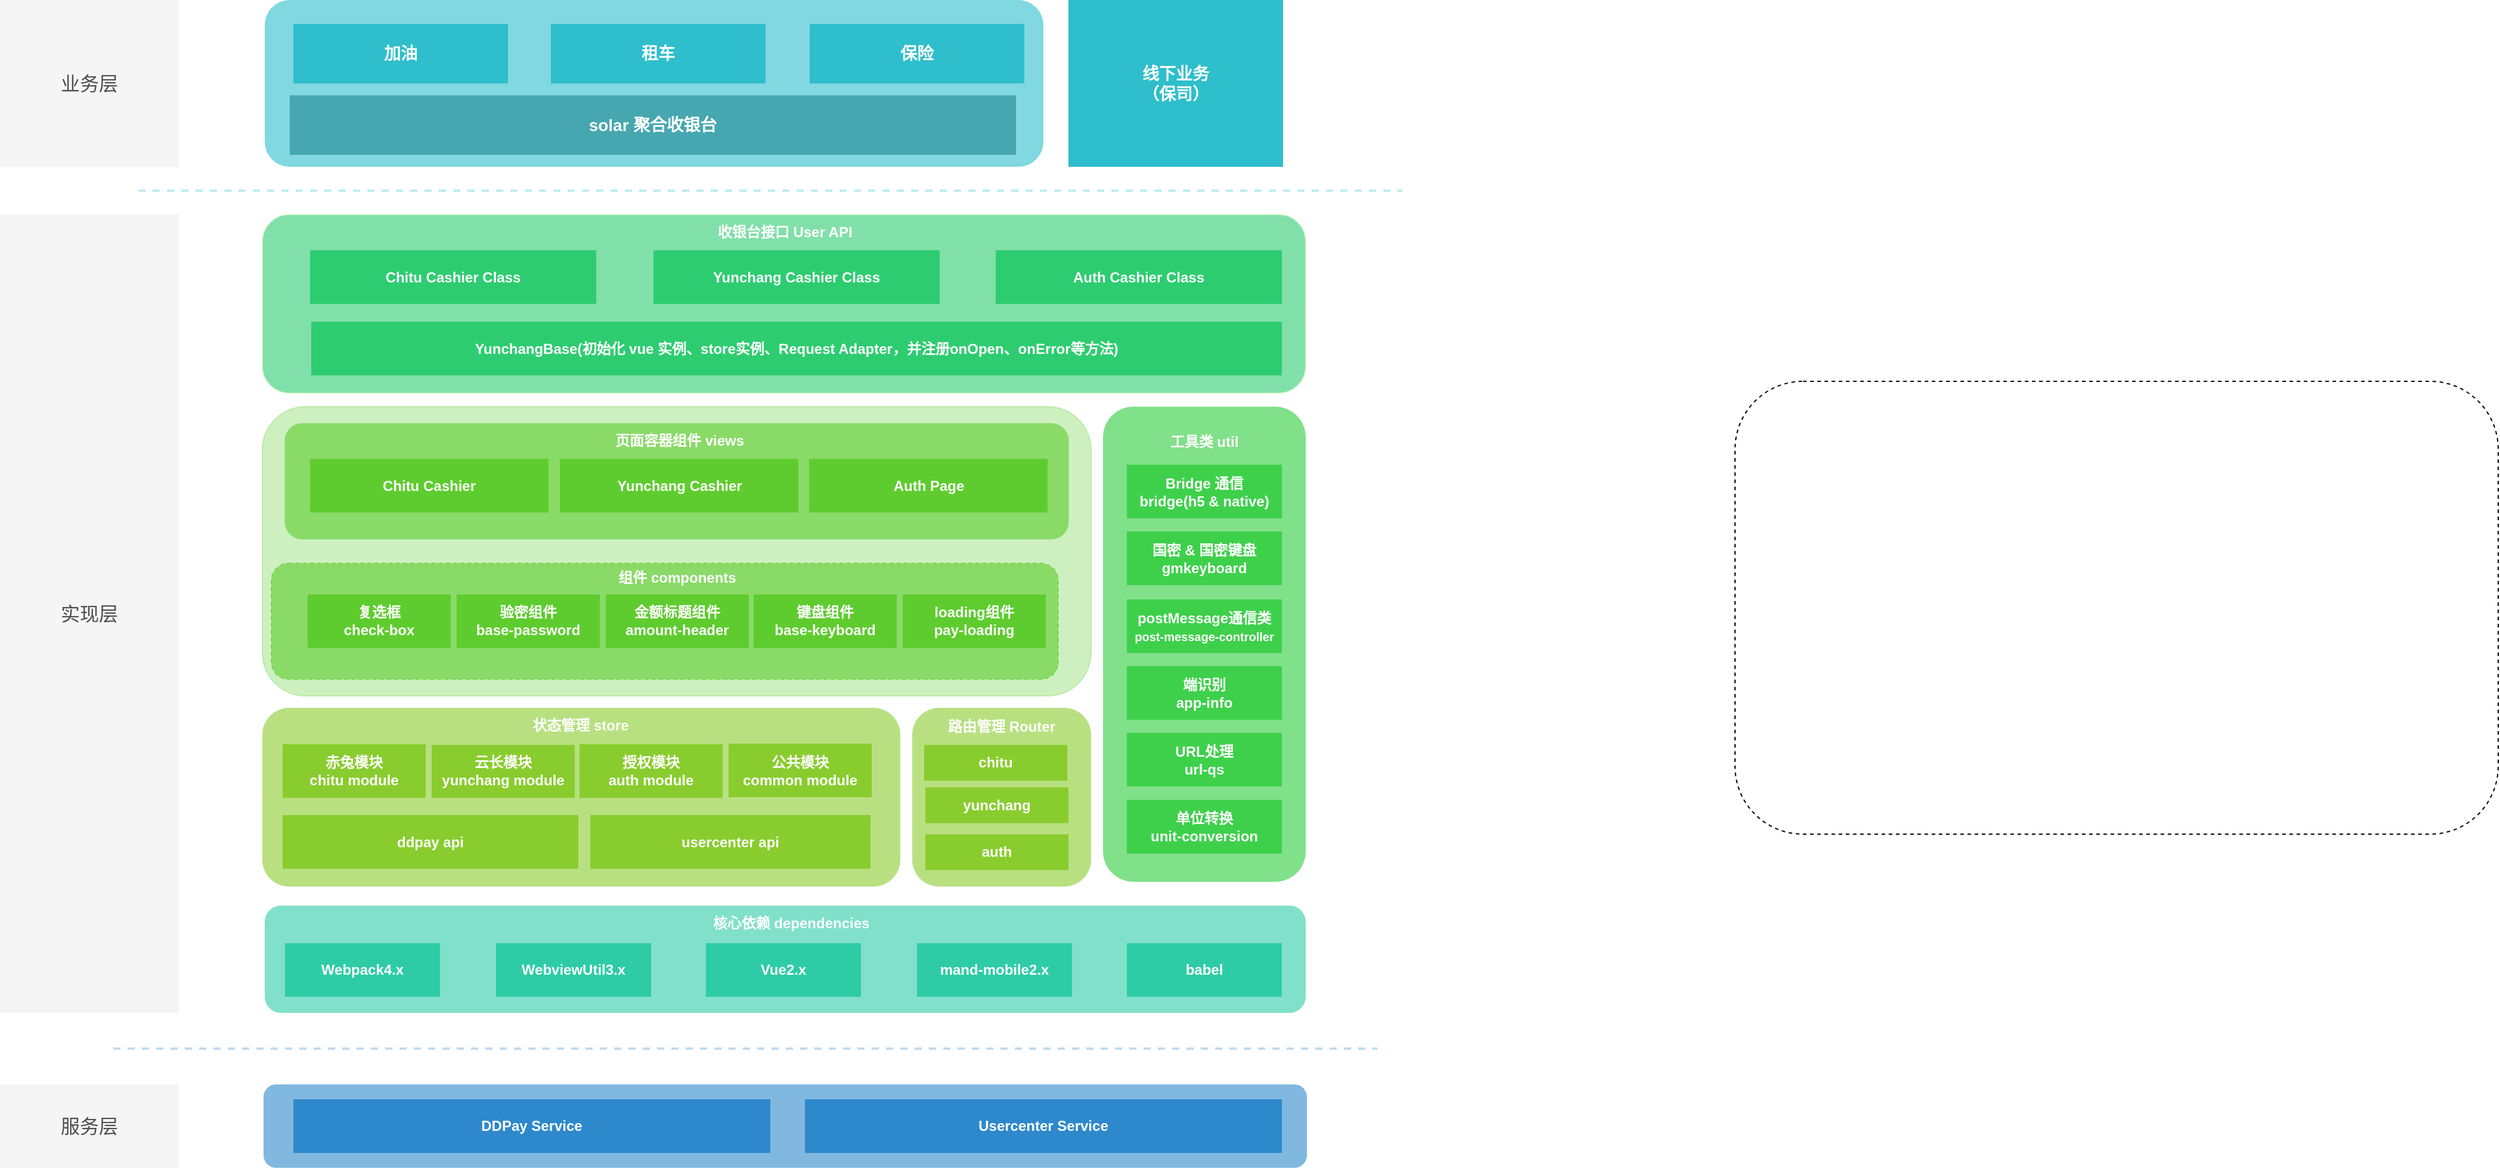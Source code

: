 <mxfile version="22.1.7" type="github">
  <diagram name="第 1 页" id="GGUch8PBxxLQfr5ORZUA">
    <mxGraphModel dx="1434" dy="786" grid="1" gridSize="10" guides="1" tooltips="1" connect="1" arrows="1" fold="1" page="1" pageScale="1" pageWidth="827" pageHeight="1169" math="0" shadow="0">
      <root>
        <mxCell id="0" />
        <mxCell id="1" parent="0" />
        <mxCell id="tyBWiqdXj7CT22cmNioW-110" value="" style="rounded=1;whiteSpace=wrap;html=1;fillColor=#2ebecc;dashed=1;labelBackgroundColor=none;strokeColor=none;opacity=60;" vertex="1" parent="1">
          <mxGeometry x="287" y="100" width="653" height="140" as="geometry" />
        </mxCell>
        <mxCell id="tyBWiqdXj7CT22cmNioW-52" value="" style="rounded=1;whiteSpace=wrap;html=1;fillColor=#2ecc3c;dashed=1;labelBackgroundColor=none;strokeColor=none;opacity=60;" vertex="1" parent="1">
          <mxGeometry x="990" y="441.25" width="170" height="398.75" as="geometry" />
        </mxCell>
        <mxCell id="tyBWiqdXj7CT22cmNioW-53" value="工具类 util" style="text;html=1;strokeColor=none;fillColor=none;align=center;verticalAlign=middle;whiteSpace=wrap;rounded=0;labelBackgroundColor=none;fontColor=#FFFFFF;fontStyle=1" vertex="1" parent="1">
          <mxGeometry x="1045" y="456.13" width="60" height="30" as="geometry" />
        </mxCell>
        <mxCell id="tyBWiqdXj7CT22cmNioW-64" value="国密 &amp;amp; 国密键盘&lt;br&gt;gmkeyboard" style="rounded=0;whiteSpace=wrap;html=1;labelBackgroundColor=none;fontColor=#FFFFFF;fontStyle=1;fillColor=#2ecc3c;strokeColor=none;opacity=80;" vertex="1" parent="1">
          <mxGeometry x="1010" y="546" width="130" height="45" as="geometry" />
        </mxCell>
        <mxCell id="tyBWiqdXj7CT22cmNioW-65" value="postMessage通信类&lt;br&gt;&lt;font style=&quot;font-size: 10px;&quot;&gt;post-message-controller&lt;/font&gt;" style="rounded=0;whiteSpace=wrap;html=1;labelBackgroundColor=none;fontColor=#FFFFFF;fontStyle=1;fillColor=#2ecc3c;strokeColor=none;opacity=80;" vertex="1" parent="1">
          <mxGeometry x="1010" y="603" width="130" height="45" as="geometry" />
        </mxCell>
        <mxCell id="tyBWiqdXj7CT22cmNioW-66" value="端识别&lt;br&gt;app-info" style="rounded=0;whiteSpace=wrap;html=1;labelBackgroundColor=none;fontColor=#FFFFFF;fontStyle=1;fillColor=#2ecc3c;strokeColor=none;opacity=80;" vertex="1" parent="1">
          <mxGeometry x="1010" y="659" width="130" height="45" as="geometry" />
        </mxCell>
        <mxCell id="tyBWiqdXj7CT22cmNioW-67" value="单位转换&lt;br&gt;unit-conversion" style="rounded=0;whiteSpace=wrap;html=1;labelBackgroundColor=none;fontColor=#FFFFFF;fontStyle=1;fillColor=#2ecc3c;strokeColor=none;opacity=80;" vertex="1" parent="1">
          <mxGeometry x="1010" y="771.25" width="130" height="45" as="geometry" />
        </mxCell>
        <mxCell id="tyBWiqdXj7CT22cmNioW-87" value="URL处理&lt;br&gt;url-qs" style="rounded=0;whiteSpace=wrap;html=1;labelBackgroundColor=none;fontColor=#FFFFFF;fontStyle=1;fillColor=#2ecc3c;strokeColor=none;opacity=80;" vertex="1" parent="1">
          <mxGeometry x="1010" y="715" width="130" height="45" as="geometry" />
        </mxCell>
        <mxCell id="tyBWiqdXj7CT22cmNioW-104" value="" style="rounded=1;whiteSpace=wrap;html=1;fillColor=#5ECC2E;labelBackgroundColor=none;strokeColor=#5ecc2e;opacity=30;fontColor=#FFFFFF;fontStyle=1" vertex="1" parent="1">
          <mxGeometry x="285" y="441.25" width="695" height="242.75" as="geometry" />
        </mxCell>
        <mxCell id="tyBWiqdXj7CT22cmNioW-49" value="" style="rounded=1;whiteSpace=wrap;html=1;fillColor=#5ECC2E;dashed=1;labelBackgroundColor=none;strokeColor=none;opacity=60;fontColor=#FFFFFF;fontStyle=1" vertex="1" parent="1">
          <mxGeometry x="303.75" y="455.12" width="657.5" height="97.5" as="geometry" />
        </mxCell>
        <mxCell id="tyBWiqdXj7CT22cmNioW-39" value="" style="rounded=1;whiteSpace=wrap;html=1;fillColor=#2ECC71;labelBackgroundColor=none;strokeColor=#E6FFCC;opacity=60;fontColor=#FFFFFF;fontStyle=1" vertex="1" parent="1">
          <mxGeometry x="285" y="280" width="875" height="150" as="geometry" />
        </mxCell>
        <mxCell id="tyBWiqdXj7CT22cmNioW-1" value="Chitu Cashier" style="rounded=0;whiteSpace=wrap;html=1;flipH=1;labelBackgroundColor=none;fillColor=#5ecc2e;fontColor=#FFFFFF;fontStyle=1;strokeColor=none;" vertex="1" parent="1">
          <mxGeometry x="325" y="485.12" width="200" height="45" as="geometry" />
        </mxCell>
        <mxCell id="tyBWiqdXj7CT22cmNioW-5" value="Yunchang Cashier" style="rounded=0;whiteSpace=wrap;html=1;flipH=1;labelBackgroundColor=none;fillColor=#5ecc2e;fontColor=#FFFFFF;fontStyle=1;strokeColor=none;" vertex="1" parent="1">
          <mxGeometry x="534.5" y="485.12" width="200" height="45" as="geometry" />
        </mxCell>
        <mxCell id="tyBWiqdXj7CT22cmNioW-6" value="Auth Page" style="rounded=0;whiteSpace=wrap;html=1;flipH=1;labelBackgroundColor=none;fillColor=#5ecc2e;fontColor=#FFFFFF;fontStyle=1;strokeColor=none;" vertex="1" parent="1">
          <mxGeometry x="743.5" y="485.12" width="200" height="45" as="geometry" />
        </mxCell>
        <mxCell id="tyBWiqdXj7CT22cmNioW-7" value="加油" style="rounded=0;whiteSpace=wrap;html=1;labelBackgroundColor=none;fillColor=#2ebecc;strokeColor=none;fontSize=14;fontStyle=1;fontColor=#FFFFFF;" vertex="1" parent="1">
          <mxGeometry x="311" y="120" width="180" height="50" as="geometry" />
        </mxCell>
        <mxCell id="tyBWiqdXj7CT22cmNioW-8" value="租车" style="rounded=0;whiteSpace=wrap;html=1;labelBackgroundColor=none;fillColor=#2ebecc;strokeColor=none;fontSize=14;fontStyle=1;fontColor=#FFFFFF;" vertex="1" parent="1">
          <mxGeometry x="527" y="120" width="180" height="50" as="geometry" />
        </mxCell>
        <mxCell id="tyBWiqdXj7CT22cmNioW-9" value="保险" style="rounded=0;whiteSpace=wrap;html=1;labelBackgroundColor=none;fillColor=#2ebecc;strokeColor=none;fontSize=14;fontStyle=1;fontColor=#FFFFFF;" vertex="1" parent="1">
          <mxGeometry x="744" y="120" width="180" height="50" as="geometry" />
        </mxCell>
        <mxCell id="tyBWiqdXj7CT22cmNioW-10" value="线下业务&lt;br&gt;（保司）" style="rounded=0;whiteSpace=wrap;html=1;labelBackgroundColor=none;fillColor=#2ebecc;strokeColor=none;fontSize=14;fontStyle=1;fontColor=#FFFFFF;" vertex="1" parent="1">
          <mxGeometry x="961" y="100" width="180" height="140" as="geometry" />
        </mxCell>
        <mxCell id="tyBWiqdXj7CT22cmNioW-28" value="Chitu Cashier Class" style="rounded=0;whiteSpace=wrap;html=1;labelBackgroundColor=none;fillColor=#2ecc71;strokeColor=none;fontColor=#FFFFFF;fontStyle=1" vertex="1" parent="1">
          <mxGeometry x="325" y="310" width="240" height="45" as="geometry" />
        </mxCell>
        <mxCell id="tyBWiqdXj7CT22cmNioW-14" value="YunchangBase(初始化 vue 实例、store实例、Request Adapter，并注册onOpen、onError等方法)" style="rounded=0;whiteSpace=wrap;html=1;labelBackgroundColor=none;fillColor=#2ecc71;strokeColor=none;fontColor=#FFFFFF;fontStyle=1" vertex="1" parent="1">
          <mxGeometry x="326" y="370" width="814" height="45" as="geometry" />
        </mxCell>
        <mxCell id="tyBWiqdXj7CT22cmNioW-2" value="" style="rounded=1;whiteSpace=wrap;html=1;fillColor=none;dashed=1;labelBackgroundColor=none;" vertex="1" parent="1">
          <mxGeometry x="1520" y="420" width="640" height="380" as="geometry" />
        </mxCell>
        <mxCell id="tyBWiqdXj7CT22cmNioW-40" value="" style="rounded=1;whiteSpace=wrap;html=1;fillColor=#5ECC2E;dashed=1;labelBackgroundColor=none;strokeColor=#5ecc2e;opacity=60;fontColor=#FFFFFF;fontStyle=1" vertex="1" parent="1">
          <mxGeometry x="292.5" y="572.62" width="660" height="97.5" as="geometry" />
        </mxCell>
        <mxCell id="tyBWiqdXj7CT22cmNioW-41" value="复选框&lt;br&gt;check-box" style="rounded=0;whiteSpace=wrap;html=1;labelBackgroundColor=none;fillColor=#5ecc2e;fontColor=#FFFFFF;fontStyle=1;strokeColor=none;" vertex="1" parent="1">
          <mxGeometry x="323" y="598.87" width="120" height="45" as="geometry" />
        </mxCell>
        <mxCell id="tyBWiqdXj7CT22cmNioW-43" value="验密组件&lt;br&gt;base-password" style="rounded=0;whiteSpace=wrap;html=1;labelBackgroundColor=none;fillColor=#5ecc2e;fontColor=#FFFFFF;fontStyle=1;strokeColor=none;" vertex="1" parent="1">
          <mxGeometry x="448" y="598.87" width="120" height="45" as="geometry" />
        </mxCell>
        <mxCell id="tyBWiqdXj7CT22cmNioW-44" value="金额标题组件&lt;br&gt;amount-header" style="rounded=0;whiteSpace=wrap;html=1;labelBackgroundColor=none;fillColor=#5ecc2e;fontColor=#FFFFFF;fontStyle=1;strokeColor=none;" vertex="1" parent="1">
          <mxGeometry x="573" y="598.87" width="120" height="45" as="geometry" />
        </mxCell>
        <mxCell id="tyBWiqdXj7CT22cmNioW-46" value="键盘组件&lt;br&gt;base-keyboard" style="rounded=0;whiteSpace=wrap;html=1;labelBackgroundColor=none;fillColor=#5ecc2e;fontColor=#FFFFFF;fontStyle=1;strokeColor=none;" vertex="1" parent="1">
          <mxGeometry x="697" y="598.87" width="120" height="45" as="geometry" />
        </mxCell>
        <mxCell id="tyBWiqdXj7CT22cmNioW-47" value="组件 components" style="text;html=1;strokeColor=none;fillColor=none;align=center;verticalAlign=middle;whiteSpace=wrap;rounded=0;labelBackgroundColor=none;fontColor=#FFFFFF;fontStyle=1" vertex="1" parent="1">
          <mxGeometry x="573.75" y="570.12" width="117.5" height="30" as="geometry" />
        </mxCell>
        <mxCell id="tyBWiqdXj7CT22cmNioW-50" value="页面容器组件 views" style="text;html=1;strokeColor=none;fillColor=none;align=center;verticalAlign=middle;whiteSpace=wrap;rounded=0;labelBackgroundColor=none;fontColor=#FFFFFF;fontStyle=1" vertex="1" parent="1">
          <mxGeometry x="569.5" y="455.12" width="130" height="30" as="geometry" />
        </mxCell>
        <mxCell id="tyBWiqdXj7CT22cmNioW-54" value="" style="rounded=1;whiteSpace=wrap;html=1;fillColor=#89CC2e;dashed=1;labelBackgroundColor=none;strokeColor=none;opacity=60;fontColor=#FFFFFF;fontStyle=1" vertex="1" parent="1">
          <mxGeometry x="285" y="694" width="535" height="150" as="geometry" />
        </mxCell>
        <mxCell id="tyBWiqdXj7CT22cmNioW-55" value="状态管理 store" style="text;html=1;strokeColor=none;fillColor=none;align=center;verticalAlign=middle;whiteSpace=wrap;rounded=0;labelBackgroundColor=none;fontColor=#FFFFFF;fontStyle=1" vertex="1" parent="1">
          <mxGeometry x="287" y="694" width="530" height="30" as="geometry" />
        </mxCell>
        <mxCell id="tyBWiqdXj7CT22cmNioW-56" value="ddpay&amp;nbsp;api" style="rounded=0;whiteSpace=wrap;html=1;flipH=0;labelBackgroundColor=none;strokeColor=none;fillColor=#89CC2e;fontColor=#FFFFFF;fontStyle=1" vertex="1" parent="1">
          <mxGeometry x="302" y="784" width="248" height="45" as="geometry" />
        </mxCell>
        <mxCell id="tyBWiqdXj7CT22cmNioW-58" value="赤兔模块&lt;br&gt;chitu module" style="rounded=0;whiteSpace=wrap;html=1;flipH=0;labelBackgroundColor=none;strokeColor=none;fillColor=#89CC2e;fontColor=#FFFFFF;fontStyle=1" vertex="1" parent="1">
          <mxGeometry x="302" y="724.56" width="120" height="45" as="geometry" />
        </mxCell>
        <mxCell id="tyBWiqdXj7CT22cmNioW-60" value="云长模块&lt;br&gt;yunchang module" style="rounded=0;whiteSpace=wrap;html=1;flipH=0;labelBackgroundColor=none;strokeColor=none;fillColor=#89CC2e;fontColor=#FFFFFF;fontStyle=1" vertex="1" parent="1">
          <mxGeometry x="427" y="725.12" width="120" height="44.44" as="geometry" />
        </mxCell>
        <mxCell id="tyBWiqdXj7CT22cmNioW-61" value="授权模块&lt;br&gt;auth module" style="rounded=0;whiteSpace=wrap;html=1;flipH=0;labelBackgroundColor=none;strokeColor=none;fillColor=#89CC2e;fontColor=#FFFFFF;fontStyle=1" vertex="1" parent="1">
          <mxGeometry x="551" y="724.56" width="120" height="45" as="geometry" />
        </mxCell>
        <mxCell id="tyBWiqdXj7CT22cmNioW-62" value="公共模块&lt;br&gt;common module" style="rounded=0;whiteSpace=wrap;html=1;flipH=0;labelBackgroundColor=none;strokeColor=none;fillColor=#89CC2e;fontColor=#FFFFFF;fontStyle=1" vertex="1" parent="1">
          <mxGeometry x="676" y="724" width="120" height="45" as="geometry" />
        </mxCell>
        <mxCell id="tyBWiqdXj7CT22cmNioW-68" value="" style="rounded=1;whiteSpace=wrap;html=1;fillColor=#2e89cc;dashed=1;labelBackgroundColor=none;strokeColor=none;opacity=60;" vertex="1" parent="1">
          <mxGeometry x="286" y="1010" width="875" height="70" as="geometry" />
        </mxCell>
        <mxCell id="tyBWiqdXj7CT22cmNioW-36" value="DDPay Service" style="rounded=0;whiteSpace=wrap;html=1;labelBackgroundColor=none;fillColor=#2e89cc;strokeColor=none;fontStyle=1;fontColor=#FFFFFF;" vertex="1" parent="1">
          <mxGeometry x="311" y="1022.5" width="400" height="45" as="geometry" />
        </mxCell>
        <mxCell id="tyBWiqdXj7CT22cmNioW-37" value="Usercenter Service" style="rounded=0;whiteSpace=wrap;html=1;labelBackgroundColor=none;fillColor=#2e89cc;strokeColor=none;fontStyle=1;fontColor=#FFFFFF;" vertex="1" parent="1">
          <mxGeometry x="740" y="1022.5" width="400" height="45" as="geometry" />
        </mxCell>
        <mxCell id="tyBWiqdXj7CT22cmNioW-71" value="usercenter api" style="rounded=0;whiteSpace=wrap;html=1;flipH=0;labelBackgroundColor=none;strokeColor=none;fillColor=#89CC2e;fontColor=#FFFFFF;fontStyle=1" vertex="1" parent="1">
          <mxGeometry x="560" y="784" width="235" height="45" as="geometry" />
        </mxCell>
        <mxCell id="tyBWiqdXj7CT22cmNioW-75" value="" style="rounded=1;whiteSpace=wrap;html=1;fillColor=#2ecca6;dashed=1;labelBackgroundColor=none;strokeColor=none;opacity=60;fontStyle=1;fontColor=#FFFFFF;" vertex="1" parent="1">
          <mxGeometry x="287" y="860" width="873" height="90" as="geometry" />
        </mxCell>
        <mxCell id="tyBWiqdXj7CT22cmNioW-77" value="Webpack4.x" style="rounded=0;whiteSpace=wrap;html=1;flipH=0;labelBackgroundColor=none;strokeColor=none;fillColor=#2ecca6;fontStyle=1;fontColor=#FFFFFF;" vertex="1" parent="1">
          <mxGeometry x="304" y="891.5" width="130" height="45" as="geometry" />
        </mxCell>
        <mxCell id="tyBWiqdXj7CT22cmNioW-78" value="WebviewUtil3.x" style="rounded=0;whiteSpace=wrap;html=1;flipH=0;labelBackgroundColor=none;strokeColor=none;fillColor=#2ecca6;fontStyle=1;fontColor=#FFFFFF;" vertex="1" parent="1">
          <mxGeometry x="481" y="891.5" width="130" height="45" as="geometry" />
        </mxCell>
        <mxCell id="tyBWiqdXj7CT22cmNioW-79" value="Vue2.x" style="rounded=0;whiteSpace=wrap;html=1;flipH=0;labelBackgroundColor=none;strokeColor=none;fillColor=#2ecca6;fontStyle=1;fontColor=#FFFFFF;" vertex="1" parent="1">
          <mxGeometry x="657" y="891.5" width="130" height="45" as="geometry" />
        </mxCell>
        <mxCell id="tyBWiqdXj7CT22cmNioW-80" value="mand-mobile2.x" style="rounded=0;whiteSpace=wrap;html=1;flipH=0;labelBackgroundColor=none;strokeColor=none;fillColor=#2ecca6;fontStyle=1;fontColor=#FFFFFF;" vertex="1" parent="1">
          <mxGeometry x="834" y="891.5" width="130" height="45" as="geometry" />
        </mxCell>
        <mxCell id="tyBWiqdXj7CT22cmNioW-81" value="babel" style="rounded=0;whiteSpace=wrap;html=1;flipH=0;labelBackgroundColor=none;strokeColor=none;fillColor=#2ecca6;fontStyle=1;fontColor=#FFFFFF;" vertex="1" parent="1">
          <mxGeometry x="1010" y="891.5" width="130" height="45" as="geometry" />
        </mxCell>
        <mxCell id="tyBWiqdXj7CT22cmNioW-82" value="" style="endArrow=none;dashed=1;html=1;rounded=0;labelBackgroundColor=none;fontColor=default;strokeColor=#2E89CC;strokeWidth=2;opacity=30;" edge="1" parent="1">
          <mxGeometry width="50" height="50" relative="1" as="geometry">
            <mxPoint x="160" y="980" as="sourcePoint" />
            <mxPoint x="1220" y="980" as="targetPoint" />
          </mxGeometry>
        </mxCell>
        <mxCell id="tyBWiqdXj7CT22cmNioW-85" value="loading组件&lt;br&gt;pay-loading" style="rounded=0;whiteSpace=wrap;html=1;labelBackgroundColor=none;fillColor=#5ecc2e;fontColor=#FFFFFF;fontStyle=1;strokeColor=none;" vertex="1" parent="1">
          <mxGeometry x="822" y="598.87" width="120" height="45" as="geometry" />
        </mxCell>
        <mxCell id="tyBWiqdXj7CT22cmNioW-86" value="&lt;span style=&quot;font-size: 18px;&quot;&gt;视图交互层&lt;/span&gt;" style="text;html=1;strokeColor=none;fillColor=none;align=center;verticalAlign=middle;whiteSpace=wrap;rounded=0;labelBackgroundColor=none;fontColor=#FFFFFF;fontStyle=1" vertex="1" parent="1">
          <mxGeometry x="170" y="561.75" width="100" height="30" as="geometry" />
        </mxCell>
        <mxCell id="tyBWiqdXj7CT22cmNioW-89" value="" style="rounded=1;whiteSpace=wrap;html=1;fillColor=#89CC2e;dashed=1;labelBackgroundColor=none;strokeColor=none;opacity=60;fontColor=#FFFFFF;fontStyle=1" vertex="1" parent="1">
          <mxGeometry x="830" y="694" width="150" height="150" as="geometry" />
        </mxCell>
        <mxCell id="tyBWiqdXj7CT22cmNioW-90" value="路由管理 Router" style="text;html=1;strokeColor=none;fillColor=none;align=center;verticalAlign=middle;whiteSpace=wrap;rounded=0;labelBackgroundColor=none;fontColor=#FFFFFF;fontStyle=1" vertex="1" parent="1">
          <mxGeometry x="835" y="695.12" width="140" height="30" as="geometry" />
        </mxCell>
        <mxCell id="tyBWiqdXj7CT22cmNioW-91" value="chitu" style="rounded=0;whiteSpace=wrap;html=1;flipH=0;labelBackgroundColor=none;strokeColor=none;fillColor=#89CC2e;fontColor=#FFFFFF;fontStyle=1" vertex="1" parent="1">
          <mxGeometry x="840" y="725.12" width="120" height="30" as="geometry" />
        </mxCell>
        <mxCell id="tyBWiqdXj7CT22cmNioW-92" value="yunchang" style="rounded=0;whiteSpace=wrap;html=1;flipH=0;labelBackgroundColor=none;strokeColor=none;fillColor=#89CC2e;fontColor=#FFFFFF;fontStyle=1" vertex="1" parent="1">
          <mxGeometry x="841" y="760.75" width="120" height="30" as="geometry" />
        </mxCell>
        <mxCell id="tyBWiqdXj7CT22cmNioW-93" value="auth" style="rounded=0;whiteSpace=wrap;html=1;flipH=0;labelBackgroundColor=none;strokeColor=none;fillColor=#89CC2e;fontColor=#FFFFFF;fontStyle=1" vertex="1" parent="1">
          <mxGeometry x="841" y="800.12" width="120" height="30" as="geometry" />
        </mxCell>
        <mxCell id="tyBWiqdXj7CT22cmNioW-100" value="Yunchang Cashier Class" style="rounded=0;whiteSpace=wrap;html=1;labelBackgroundColor=none;fillColor=#2ecc71;strokeColor=none;fontColor=#FFFFFF;fontStyle=1" vertex="1" parent="1">
          <mxGeometry x="613" y="310" width="240" height="45" as="geometry" />
        </mxCell>
        <mxCell id="tyBWiqdXj7CT22cmNioW-101" value="Auth Cashier Class" style="rounded=0;whiteSpace=wrap;html=1;labelBackgroundColor=none;fillColor=#2ECC71;strokeColor=none;fontColor=#FFFFFF;fontStyle=1" vertex="1" parent="1">
          <mxGeometry x="900" y="310" width="240" height="45" as="geometry" />
        </mxCell>
        <mxCell id="tyBWiqdXj7CT22cmNioW-106" value="" style="endArrow=none;html=1;rounded=0;labelBackgroundColor=none;fontColor=#FFFFFF;strokeColor=#2EBECC;fontStyle=1;dashed=1;strokeWidth=2;opacity=30;" edge="1" parent="1">
          <mxGeometry width="50" height="50" relative="1" as="geometry">
            <mxPoint x="181" y="260" as="sourcePoint" />
            <mxPoint x="1241" y="260" as="targetPoint" />
          </mxGeometry>
        </mxCell>
        <mxCell id="tyBWiqdXj7CT22cmNioW-108" value="Bridge 通信&lt;br&gt;bridge(h5 &amp;amp; native)" style="rounded=0;whiteSpace=wrap;html=1;labelBackgroundColor=none;fontColor=#FFFFFF;fontStyle=1;fillColor=#2ecc3c;strokeColor=none;opacity=80;" vertex="1" parent="1">
          <mxGeometry x="1010" y="490" width="130" height="45" as="geometry" />
        </mxCell>
        <mxCell id="tyBWiqdXj7CT22cmNioW-109" value="核心依赖 dependencies" style="text;html=1;strokeColor=none;fillColor=none;align=center;verticalAlign=middle;whiteSpace=wrap;rounded=0;labelBackgroundColor=none;fontColor=#FFFFFF;fontStyle=1" vertex="1" parent="1">
          <mxGeometry x="297" y="860" width="863" height="30" as="geometry" />
        </mxCell>
        <mxCell id="tyBWiqdXj7CT22cmNioW-112" value="收银台接口 User API&amp;nbsp;" style="text;html=1;strokeColor=none;fillColor=none;align=center;verticalAlign=middle;whiteSpace=wrap;rounded=0;labelBackgroundColor=none;fontColor=#FFFFFF;fontStyle=1" vertex="1" parent="1">
          <mxGeometry x="659.5" y="280" width="130" height="30" as="geometry" />
        </mxCell>
        <mxCell id="tyBWiqdXj7CT22cmNioW-119" value="&lt;font style=&quot;font-size: 16px;&quot; color=&quot;#4d4d4d&quot;&gt;业务层&lt;/font&gt;" style="rounded=0;whiteSpace=wrap;html=1;fillColor=#f5f5f5;strokeColor=none;fontColor=#333333;" vertex="1" parent="1">
          <mxGeometry x="65" y="100" width="150" height="140" as="geometry" />
        </mxCell>
        <mxCell id="tyBWiqdXj7CT22cmNioW-120" value="&lt;font style=&quot;font-size: 16px;&quot; color=&quot;#4d4d4d&quot;&gt;实现层&lt;/font&gt;" style="rounded=0;whiteSpace=wrap;html=1;fillColor=#f5f5f5;strokeColor=none;fontColor=#333333;" vertex="1" parent="1">
          <mxGeometry x="65" y="280" width="150" height="670" as="geometry" />
        </mxCell>
        <mxCell id="tyBWiqdXj7CT22cmNioW-121" value="&lt;font style=&quot;font-size: 16px;&quot; color=&quot;#4d4d4d&quot;&gt;服务层&lt;/font&gt;" style="rounded=0;whiteSpace=wrap;html=1;fillColor=#f5f5f5;strokeColor=none;fontColor=#333333;" vertex="1" parent="1">
          <mxGeometry x="65" y="1010" width="150" height="70" as="geometry" />
        </mxCell>
        <mxCell id="tyBWiqdXj7CT22cmNioW-129" value="solar 聚合收银台" style="rounded=0;whiteSpace=wrap;html=1;labelBackgroundColor=none;fillColor=#218791;strokeColor=none;fontSize=14;fontStyle=1;fontColor=#FFFFFF;opacity=60;" vertex="1" parent="1">
          <mxGeometry x="308" y="180" width="609" height="50" as="geometry" />
        </mxCell>
      </root>
    </mxGraphModel>
  </diagram>
</mxfile>
